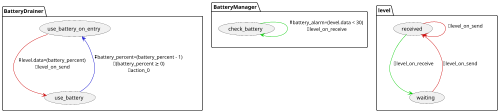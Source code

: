 @startuml
scale 500 width
package BatteryDrainer {
    usecase "use_battery_on_entry" as BatteryDrainer_use_battery_on_entry
    usecase "use_battery" as BatteryDrainer_use_battery
    BatteryDrainer_use_battery -[#0000cc]-> BatteryDrainer_use_battery_on_entry : ⏬battery_percent=(battery_percent - 1)  \n\
💂(battery_percent ≥ 0)  \n\
🔗action_0  \n\

    BatteryDrainer_use_battery_on_entry -[#cc0000]-> BatteryDrainer_use_battery : ⏬level.data=(battery_percent)  \n\
🔗level_on_send  \n\

}
package BatteryManager {
    usecase "check_battery" as BatteryManager_check_battery
    BatteryManager_check_battery -[#00cc00]-> BatteryManager_check_battery : ⏬battery_alarm=(level.data < 30)  \n\
🔗level_on_receive  \n\

}
package level {
    usecase "received" as level_received
    usecase "waiting" as level_waiting
    level_waiting -[#cc0000]-> level_received : 🔗level_on_send  \n\

    level_received -[#cc0000]-> level_received : 🔗level_on_send  \n\

    level_received -[#00cc00]-> level_waiting : 🔗level_on_receive  \n\

}
